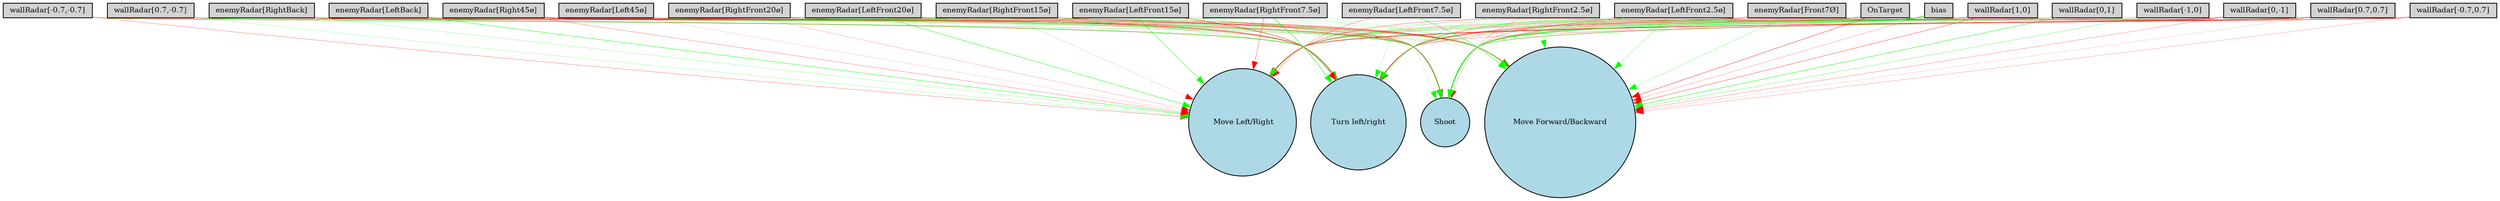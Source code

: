 digraph {
	node [fontsize=9 height=0.2 shape=circle width=0.2]
	"wallRadar[1,0]" [fillcolor=lightgray shape=box style=filled]
	"wallRadar[0,1]" [fillcolor=lightgray shape=box style=filled]
	"wallRadar[-1,0]" [fillcolor=lightgray shape=box style=filled]
	"wallRadar[0,-1]" [fillcolor=lightgray shape=box style=filled]
	"wallRadar[0.7,0.7]" [fillcolor=lightgray shape=box style=filled]
	"wallRadar[-0.7,0.7]" [fillcolor=lightgray shape=box style=filled]
	"wallRadar[-0.7,-0.7]" [fillcolor=lightgray shape=box style=filled]
	"wallRadar[0.7,-0.7]" [fillcolor=lightgray shape=box style=filled]
	"enemyRadar[RightBack]" [fillcolor=lightgray shape=box style=filled]
	"enemyRadar[LeftBack]" [fillcolor=lightgray shape=box style=filled]
	"enemyRadar[Right45ø]" [fillcolor=lightgray shape=box style=filled]
	"enemyRadar[Left45ø]" [fillcolor=lightgray shape=box style=filled]
	"enemyRadar[RightFront20ø]" [fillcolor=lightgray shape=box style=filled]
	"enemyRadar[LeftFront20ø]" [fillcolor=lightgray shape=box style=filled]
	"enemyRadar[RightFront15ø]" [fillcolor=lightgray shape=box style=filled]
	"enemyRadar[LeftFront15ø]" [fillcolor=lightgray shape=box style=filled]
	"enemyRadar[RightFront7.5ø]" [fillcolor=lightgray shape=box style=filled]
	"enemyRadar[LeftFront7.5ø]" [fillcolor=lightgray shape=box style=filled]
	"enemyRadar[RightFront2.5ø]" [fillcolor=lightgray shape=box style=filled]
	"enemyRadar[LeftFront2.5ø]" [fillcolor=lightgray shape=box style=filled]
	"enemyRadar[Front7Ø]" [fillcolor=lightgray shape=box style=filled]
	OnTarget [fillcolor=lightgray shape=box style=filled]
	bias [fillcolor=lightgray shape=box style=filled]
	Shoot [fillcolor=lightblue style=filled]
	"Move Forward/Backward" [fillcolor=lightblue style=filled]
	" Move Left/Right" [fillcolor=lightblue style=filled]
	"Turn left/right" [fillcolor=lightblue style=filled]
	"wallRadar[1,0]" -> Shoot [color=green penwidth=0.49967763848980995 style=solid]
	"wallRadar[1,0]" -> "Move Forward/Backward" [color=red penwidth=0.3452203340066857 style=solid]
	"wallRadar[1,0]" -> " Move Left/Right" [color=red penwidth=0.15003634110575367 style=solid]
	"wallRadar[1,0]" -> "Turn left/right" [color=red penwidth=0.12837017326088954 style=solid]
	"wallRadar[0,1]" -> Shoot [color=red penwidth=0.1400679400107489 style=solid]
	"wallRadar[0,1]" -> "Move Forward/Backward" [color=green penwidth=0.4686643315439699 style=solid]
	"wallRadar[0,1]" -> " Move Left/Right" [color=green penwidth=0.23563939374454546 style=solid]
	"wallRadar[0,1]" -> "Turn left/right" [color=green penwidth=0.2341695088103927 style=solid]
	"wallRadar[-1,0]" -> Shoot [color=red penwidth=0.17740893687661985 style=solid]
	"wallRadar[-1,0]" -> "Move Forward/Backward" [color=green penwidth=0.27845454897320376 style=solid]
	"wallRadar[-1,0]" -> " Move Left/Right" [color=green penwidth=0.2630783117222807 style=solid]
	"wallRadar[-1,0]" -> "Turn left/right" [color=green penwidth=0.11148364069705022 style=solid]
	"wallRadar[0,-1]" -> Shoot [color=red penwidth=0.11417844736498109 style=solid]
	"wallRadar[0,-1]" -> "Move Forward/Backward" [color=red penwidth=0.2282310321702097 style=solid]
	"wallRadar[0,-1]" -> " Move Left/Right" [color=red penwidth=0.1661012424120642 style=solid]
	"wallRadar[0,-1]" -> "Turn left/right" [color=red penwidth=0.4255175817812875 style=solid]
	"wallRadar[0.7,0.7]" -> Shoot [color=green penwidth=0.4287982472624934 style=solid]
	"wallRadar[0.7,0.7]" -> "Move Forward/Backward" [color=red penwidth=0.11471472444982435 style=solid]
	"wallRadar[0.7,0.7]" -> " Move Left/Right" [color=red penwidth=0.4606077790485975 style=solid]
	"wallRadar[0.7,0.7]" -> "Turn left/right" [color=red penwidth=0.2829845134903297 style=solid]
	"wallRadar[-0.7,0.7]" -> Shoot [color=red penwidth=0.18118179475836726 style=solid]
	"wallRadar[-0.7,0.7]" -> "Move Forward/Backward" [color=red penwidth=0.18548675285318356 style=solid]
	"wallRadar[-0.7,0.7]" -> " Move Left/Right" [color=red penwidth=0.425026982389175 style=solid]
	"wallRadar[-0.7,0.7]" -> "Turn left/right" [color=red penwidth=0.23865052565600595 style=solid]
	"wallRadar[-0.7,-0.7]" -> Shoot [color=red penwidth=0.4408556149901839 style=solid]
	"wallRadar[-0.7,-0.7]" -> "Move Forward/Backward" [color=red penwidth=0.11385246816384387 style=solid]
	"wallRadar[-0.7,-0.7]" -> " Move Left/Right" [color=red penwidth=0.24539481123870835 style=solid]
	"wallRadar[-0.7,-0.7]" -> "Turn left/right" [color=green penwidth=0.20809913202868027 style=solid]
	"wallRadar[0.7,-0.7]" -> Shoot [color=green penwidth=0.3364163827269067 style=solid]
	"wallRadar[0.7,-0.7]" -> "Move Forward/Backward" [color=green penwidth=0.10450935788505931 style=solid]
	"wallRadar[0.7,-0.7]" -> " Move Left/Right" [color=green penwidth=0.17684792665941357 style=solid]
	"wallRadar[0.7,-0.7]" -> "Turn left/right" [color=green penwidth=0.3396003970032829 style=solid]
	"enemyRadar[RightBack]" -> Shoot [color=red penwidth=0.1747520120693366 style=solid]
	"enemyRadar[RightBack]" -> "Move Forward/Backward" [color=red penwidth=0.42656366581326477 style=solid]
	"enemyRadar[RightBack]" -> " Move Left/Right" [color=green penwidth=0.20692663833777475 style=solid]
	"enemyRadar[RightBack]" -> "Turn left/right" [color=red penwidth=0.19923540554294794 style=solid]
	"enemyRadar[LeftBack]" -> Shoot [color=green penwidth=0.2470860741520064 style=solid]
	"enemyRadar[LeftBack]" -> "Move Forward/Backward" [color=red penwidth=0.29538854980164986 style=solid]
	"enemyRadar[LeftBack]" -> " Move Left/Right" [color=green penwidth=0.4525163052066816 style=solid]
	"enemyRadar[LeftBack]" -> "Turn left/right" [color=red penwidth=0.18395401447143556 style=solid]
	"enemyRadar[Right45ø]" -> Shoot [color=green penwidth=0.11297333389932511 style=solid]
	"enemyRadar[Right45ø]" -> "Move Forward/Backward" [color=red penwidth=0.43370794205821317 style=solid]
	"enemyRadar[Right45ø]" -> " Move Left/Right" [color=red penwidth=0.2370064611040935 style=solid]
	"enemyRadar[Right45ø]" -> "Turn left/right" [color=red penwidth=0.5616818998711894 style=solid]
	"enemyRadar[Left45ø]" -> Shoot [color=green penwidth=0.10013439632603216 style=solid]
	"enemyRadar[Left45ø]" -> "Move Forward/Backward" [color=green penwidth=0.22079764096964266 style=solid]
	"enemyRadar[Left45ø]" -> " Move Left/Right" [color=red penwidth=0.11256401825708984 style=solid]
	"enemyRadar[Left45ø]" -> "Turn left/right" [color=green penwidth=0.21367902810110667 style=solid]
	"enemyRadar[RightFront20ø]" -> Shoot [color=green penwidth=0.3185911828635719 style=solid]
	"enemyRadar[RightFront20ø]" -> "Move Forward/Backward" [color=green penwidth=0.2371882545010343 style=solid]
	"enemyRadar[RightFront20ø]" -> " Move Left/Right" [color=red penwidth=0.16847378374766037 style=solid]
	"enemyRadar[RightFront20ø]" -> "Turn left/right" [color=red penwidth=0.14503380589544038 style=solid]
	"enemyRadar[LeftFront20ø]" -> Shoot [color=red penwidth=0.2287647408697407 style=solid]
	"enemyRadar[LeftFront20ø]" -> "Move Forward/Backward" [color=green penwidth=0.15868009951862538 style=solid]
	"enemyRadar[LeftFront20ø]" -> " Move Left/Right" [color=green penwidth=0.4528314370305133 style=solid]
	"enemyRadar[LeftFront20ø]" -> "Turn left/right" [color=green penwidth=0.23700593575216752 style=solid]
	"enemyRadar[RightFront15ø]" -> Shoot [color=red penwidth=0.3150698570695963 style=solid]
	"enemyRadar[RightFront15ø]" -> "Move Forward/Backward" [color=green penwidth=0.10159214735728553 style=solid]
	"enemyRadar[RightFront15ø]" -> " Move Left/Right" [color=red penwidth=0.11312041563803811 style=solid]
	"enemyRadar[RightFront15ø]" -> "Turn left/right" [color=green penwidth=0.2830144256278979 style=solid]
	"enemyRadar[LeftFront15ø]" -> Shoot [color=green penwidth=0.18746234215561294 style=solid]
	"enemyRadar[LeftFront15ø]" -> "Move Forward/Backward" [color=red penwidth=0.11764328897470835 style=solid]
	"enemyRadar[LeftFront15ø]" -> " Move Left/Right" [color=green penwidth=0.3501884541851644 style=solid]
	"enemyRadar[LeftFront15ø]" -> "Turn left/right" [color=red penwidth=0.43850172028316925 style=solid]
	"enemyRadar[RightFront7.5ø]" -> Shoot [color=green penwidth=0.11065906638296076 style=solid]
	"enemyRadar[RightFront7.5ø]" -> "Move Forward/Backward" [color=green penwidth=0.12980730543916322 style=solid]
	"enemyRadar[RightFront7.5ø]" -> " Move Left/Right" [color=red penwidth=0.31659931419495413 style=solid]
	"enemyRadar[RightFront7.5ø]" -> "Turn left/right" [color=green penwidth=0.5358459926306067 style=solid]
	"enemyRadar[LeftFront7.5ø]" -> Shoot [color=green penwidth=0.1396747000161427 style=solid]
	"enemyRadar[LeftFront7.5ø]" -> "Move Forward/Backward" [color=green penwidth=0.4283979896769775 style=solid]
	"enemyRadar[LeftFront7.5ø]" -> " Move Left/Right" [color=red penwidth=0.25737431697658186 style=solid]
	"enemyRadar[LeftFront7.5ø]" -> "Turn left/right" [color=green penwidth=0.15809259811976584 style=solid]
	"enemyRadar[RightFront2.5ø]" -> Shoot [color=red penwidth=0.19181999788483023 style=solid]
	"enemyRadar[RightFront2.5ø]" -> "Move Forward/Backward" [color=green penwidth=0.12426185765075794 style=solid]
	"enemyRadar[RightFront2.5ø]" -> " Move Left/Right" [color=red penwidth=0.11706834222126869 style=solid]
	"enemyRadar[RightFront2.5ø]" -> "Turn left/right" [color=green penwidth=0.21358100908355585 style=solid]
	"enemyRadar[LeftFront2.5ø]" -> Shoot [color=green penwidth=0.3073410963219918 style=solid]
	"enemyRadar[LeftFront2.5ø]" -> "Move Forward/Backward" [color=green penwidth=0.260908334097347 style=solid]
	"enemyRadar[LeftFront2.5ø]" -> " Move Left/Right" [color=green penwidth=0.1902598749636435 style=solid]
	"enemyRadar[LeftFront2.5ø]" -> "Turn left/right" [color=red penwidth=0.2554329964595178 style=solid]
	"enemyRadar[Front7Ø]" -> Shoot [color=green penwidth=0.24616961107241483 style=solid]
	"enemyRadar[Front7Ø]" -> "Move Forward/Backward" [color=green penwidth=0.2297322372985546 style=solid]
	"enemyRadar[Front7Ø]" -> " Move Left/Right" [color=red penwidth=0.28957803053248643 style=solid]
	"enemyRadar[Front7Ø]" -> "Turn left/right" [color=red penwidth=0.2051554130049113 style=solid]
	OnTarget -> Shoot [color=red penwidth=0.14943829248724066 style=solid]
	OnTarget -> "Move Forward/Backward" [color=red penwidth=0.3967940152741801 style=solid]
	OnTarget -> " Move Left/Right" [color=red penwidth=0.20291385538633805 style=solid]
	OnTarget -> "Turn left/right" [color=green penwidth=0.2742988411867088 style=solid]
	bias -> Shoot [color=green penwidth=0.7212516551429905 style=solid]
	bias -> "Move Forward/Backward" [color=red penwidth=0.19038435403228599 style=solid]
	bias -> " Move Left/Right" [color=green penwidth=0.21562469497211392 style=solid]
	bias -> "Turn left/right" [color=green penwidth=0.24305482803005204 style=solid]
}
